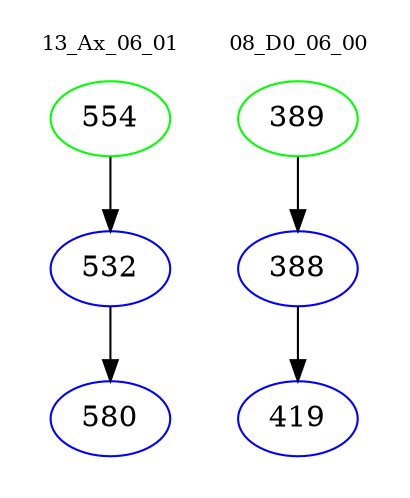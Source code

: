digraph{
subgraph cluster_0 {
color = white
label = "13_Ax_06_01";
fontsize=10;
T0_554 [label="554", color="green"]
T0_554 -> T0_532 [color="black"]
T0_532 [label="532", color="blue"]
T0_532 -> T0_580 [color="black"]
T0_580 [label="580", color="blue"]
}
subgraph cluster_1 {
color = white
label = "08_D0_06_00";
fontsize=10;
T1_389 [label="389", color="green"]
T1_389 -> T1_388 [color="black"]
T1_388 [label="388", color="blue"]
T1_388 -> T1_419 [color="black"]
T1_419 [label="419", color="blue"]
}
}
